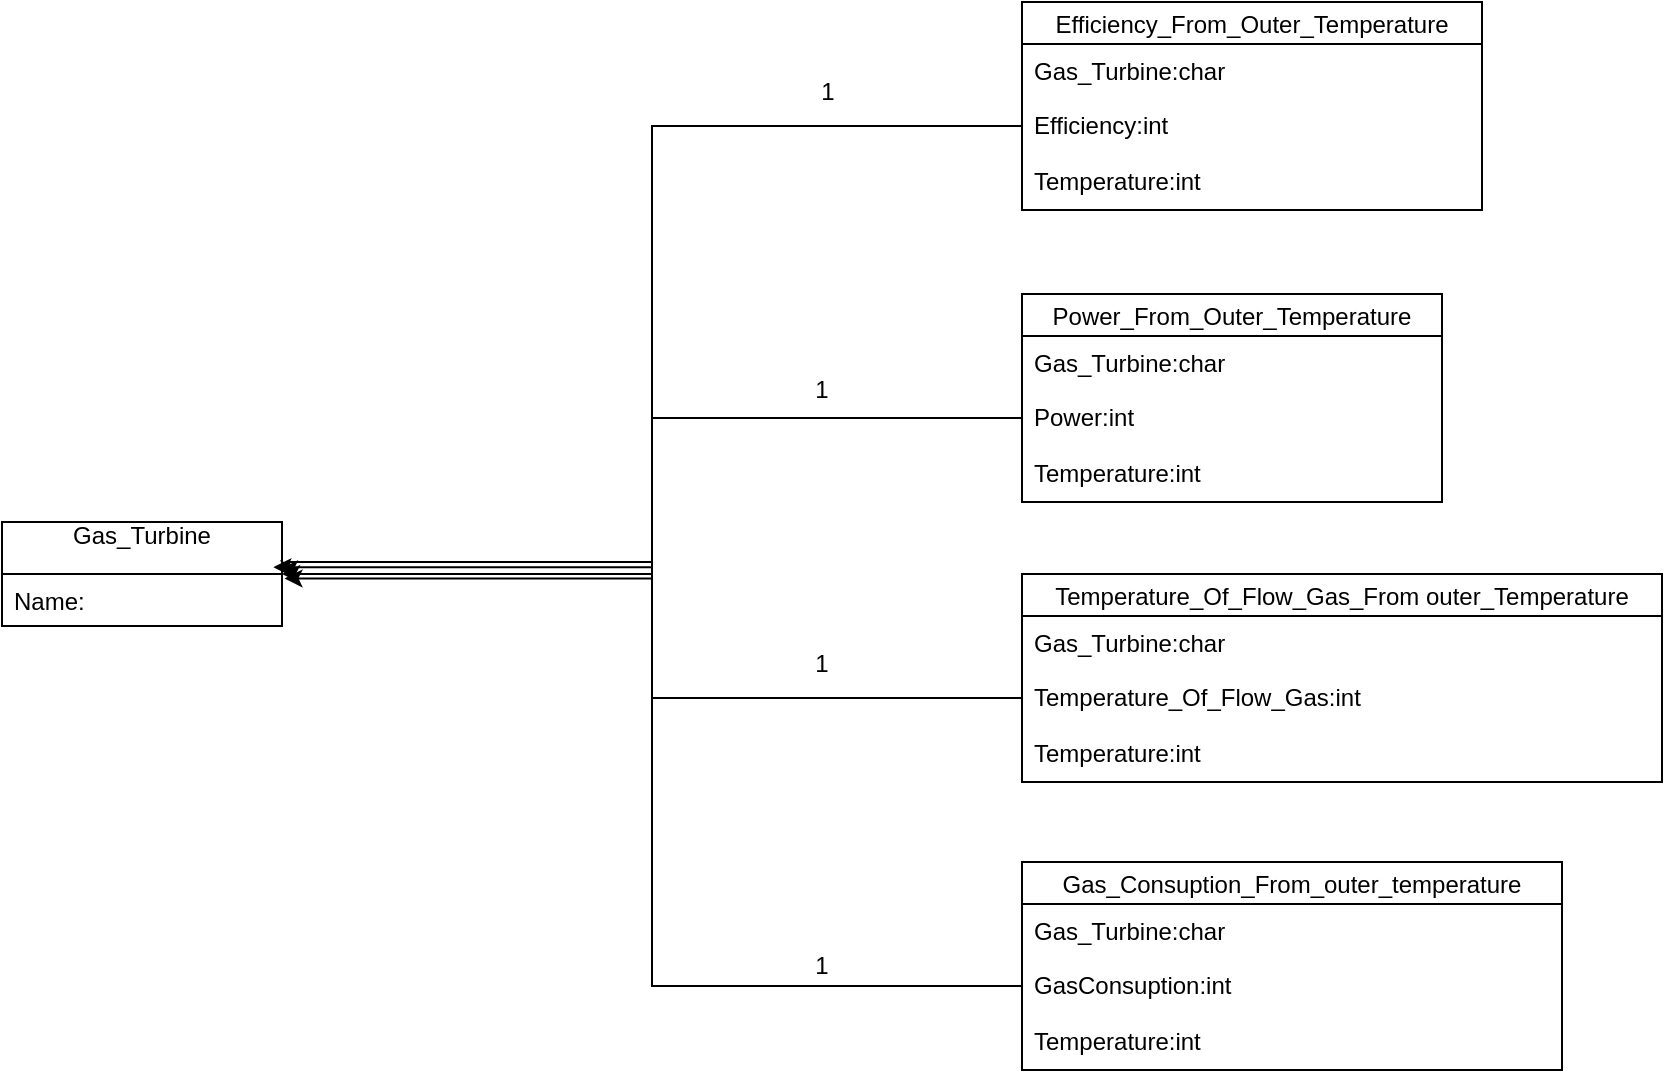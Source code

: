 <mxfile version="10.6.3" type="github"><diagram id="uWhqlcpCbd5OA3640mI4" name="Page-1"><mxGraphModel dx="1010" dy="539" grid="1" gridSize="10" guides="1" tooltips="1" connect="1" arrows="1" fold="1" page="1" pageScale="1" pageWidth="827" pageHeight="1169" math="0" shadow="0"><root><mxCell id="0"/><mxCell id="1" parent="0"/><mxCell id="PlYbOap8ayyVl5oF3rV2-79" value="Gas_Turbine&#10;" style="swimlane;fontStyle=0;childLayout=stackLayout;horizontal=1;startSize=26;fillColor=none;horizontalStack=0;resizeParent=1;resizeParentMax=0;resizeLast=0;collapsible=1;marginBottom=0;" parent="1" vertex="1"><mxGeometry x="20" y="280" width="140" height="52" as="geometry"/></mxCell><mxCell id="PlYbOap8ayyVl5oF3rV2-80" value="Name:" style="text;strokeColor=none;fillColor=none;align=left;verticalAlign=top;spacingLeft=4;spacingRight=4;overflow=hidden;rotatable=0;points=[[0,0.5],[1,0.5]];portConstraint=eastwest;" parent="PlYbOap8ayyVl5oF3rV2-79" vertex="1"><mxGeometry y="26" width="140" height="26" as="geometry"/></mxCell><mxCell id="PlYbOap8ayyVl5oF3rV2-83" value="Power_From_Outer_Temperature" style="swimlane;fontStyle=0;childLayout=stackLayout;horizontal=1;startSize=21;fillColor=none;horizontalStack=0;resizeParent=1;resizeParentMax=0;resizeLast=0;collapsible=1;marginBottom=0;" parent="1" vertex="1"><mxGeometry x="530" y="166" width="210" height="104" as="geometry"/></mxCell><mxCell id="PlYbOap8ayyVl5oF3rV2-84" value="Gas_Turbine:char" style="text;strokeColor=none;fillColor=none;align=left;verticalAlign=top;spacingLeft=4;spacingRight=4;overflow=hidden;rotatable=0;points=[[0,0.5],[1,0.5]];portConstraint=eastwest;" parent="PlYbOap8ayyVl5oF3rV2-83" vertex="1"><mxGeometry y="21" width="210" height="27" as="geometry"/></mxCell><mxCell id="PlYbOap8ayyVl5oF3rV2-86" value="Power:int" style="text;strokeColor=none;fillColor=none;align=left;verticalAlign=top;spacingLeft=4;spacingRight=4;overflow=hidden;rotatable=0;points=[[0,0.5],[1,0.5]];portConstraint=eastwest;" parent="PlYbOap8ayyVl5oF3rV2-83" vertex="1"><mxGeometry y="48" width="210" height="28" as="geometry"/></mxCell><mxCell id="PlYbOap8ayyVl5oF3rV2-91" value="Temperature:int" style="text;strokeColor=none;fillColor=none;align=left;verticalAlign=top;spacingLeft=4;spacingRight=4;overflow=hidden;rotatable=0;points=[[0,0.5],[1,0.5]];portConstraint=eastwest;" parent="PlYbOap8ayyVl5oF3rV2-83" vertex="1"><mxGeometry y="76" width="210" height="28" as="geometry"/></mxCell><mxCell id="PlYbOap8ayyVl5oF3rV2-92" value="Efficiency_From_Outer_Temperature" style="swimlane;fontStyle=0;childLayout=stackLayout;horizontal=1;startSize=21;fillColor=none;horizontalStack=0;resizeParent=1;resizeParentMax=0;resizeLast=0;collapsible=1;marginBottom=0;" parent="1" vertex="1"><mxGeometry x="530" y="20" width="230" height="104" as="geometry"/></mxCell><mxCell id="PlYbOap8ayyVl5oF3rV2-93" value="Gas_Turbine:char" style="text;strokeColor=none;fillColor=none;align=left;verticalAlign=top;spacingLeft=4;spacingRight=4;overflow=hidden;rotatable=0;points=[[0,0.5],[1,0.5]];portConstraint=eastwest;" parent="PlYbOap8ayyVl5oF3rV2-92" vertex="1"><mxGeometry y="21" width="230" height="27" as="geometry"/></mxCell><mxCell id="PlYbOap8ayyVl5oF3rV2-94" value="Efficiency:int&#10;&#10;" style="text;strokeColor=none;fillColor=none;align=left;verticalAlign=top;spacingLeft=4;spacingRight=4;overflow=hidden;rotatable=0;points=[[0,0.5],[1,0.5]];portConstraint=eastwest;" parent="PlYbOap8ayyVl5oF3rV2-92" vertex="1"><mxGeometry y="48" width="230" height="28" as="geometry"/></mxCell><mxCell id="PlYbOap8ayyVl5oF3rV2-95" value="Temperature:int" style="text;strokeColor=none;fillColor=none;align=left;verticalAlign=top;spacingLeft=4;spacingRight=4;overflow=hidden;rotatable=0;points=[[0,0.5],[1,0.5]];portConstraint=eastwest;" parent="PlYbOap8ayyVl5oF3rV2-92" vertex="1"><mxGeometry y="76" width="230" height="28" as="geometry"/></mxCell><mxCell id="PlYbOap8ayyVl5oF3rV2-96" value="Temperature_Of_Flow_Gas_From outer_Temperature" style="swimlane;fontStyle=0;childLayout=stackLayout;horizontal=1;startSize=21;fillColor=none;horizontalStack=0;resizeParent=1;resizeParentMax=0;resizeLast=0;collapsible=1;marginBottom=0;" parent="1" vertex="1"><mxGeometry x="530" y="306" width="320" height="104" as="geometry"/></mxCell><mxCell id="PlYbOap8ayyVl5oF3rV2-97" value="Gas_Turbine:char" style="text;strokeColor=none;fillColor=none;align=left;verticalAlign=top;spacingLeft=4;spacingRight=4;overflow=hidden;rotatable=0;points=[[0,0.5],[1,0.5]];portConstraint=eastwest;" parent="PlYbOap8ayyVl5oF3rV2-96" vertex="1"><mxGeometry y="21" width="320" height="27" as="geometry"/></mxCell><mxCell id="PlYbOap8ayyVl5oF3rV2-98" value="Temperature_Of_Flow_Gas:int" style="text;strokeColor=none;fillColor=none;align=left;verticalAlign=top;spacingLeft=4;spacingRight=4;overflow=hidden;rotatable=0;points=[[0,0.5],[1,0.5]];portConstraint=eastwest;" parent="PlYbOap8ayyVl5oF3rV2-96" vertex="1"><mxGeometry y="48" width="320" height="28" as="geometry"/></mxCell><mxCell id="PlYbOap8ayyVl5oF3rV2-99" value="Temperature:int" style="text;strokeColor=none;fillColor=none;align=left;verticalAlign=top;spacingLeft=4;spacingRight=4;overflow=hidden;rotatable=0;points=[[0,0.5],[1,0.5]];portConstraint=eastwest;" parent="PlYbOap8ayyVl5oF3rV2-96" vertex="1"><mxGeometry y="76" width="320" height="28" as="geometry"/></mxCell><mxCell id="PlYbOap8ayyVl5oF3rV2-102" value="Gas_Consuption_From_outer_temperature" style="swimlane;fontStyle=0;childLayout=stackLayout;horizontal=1;startSize=21;fillColor=none;horizontalStack=0;resizeParent=1;resizeParentMax=0;resizeLast=0;collapsible=1;marginBottom=0;" parent="1" vertex="1"><mxGeometry x="530" y="450" width="270" height="104" as="geometry"/></mxCell><mxCell id="PlYbOap8ayyVl5oF3rV2-103" value="Gas_Turbine:char" style="text;strokeColor=none;fillColor=none;align=left;verticalAlign=top;spacingLeft=4;spacingRight=4;overflow=hidden;rotatable=0;points=[[0,0.5],[1,0.5]];portConstraint=eastwest;" parent="PlYbOap8ayyVl5oF3rV2-102" vertex="1"><mxGeometry y="21" width="270" height="27" as="geometry"/></mxCell><mxCell id="PlYbOap8ayyVl5oF3rV2-104" value="GasConsuption:int" style="text;strokeColor=none;fillColor=none;align=left;verticalAlign=top;spacingLeft=4;spacingRight=4;overflow=hidden;rotatable=0;points=[[0,0.5],[1,0.5]];portConstraint=eastwest;" parent="PlYbOap8ayyVl5oF3rV2-102" vertex="1"><mxGeometry y="48" width="270" height="28" as="geometry"/></mxCell><mxCell id="PlYbOap8ayyVl5oF3rV2-105" value="Temperature:int&#10;&#10;" style="text;strokeColor=none;fillColor=none;align=left;verticalAlign=top;spacingLeft=4;spacingRight=4;overflow=hidden;rotatable=0;points=[[0,0.5],[1,0.5]];portConstraint=eastwest;" parent="PlYbOap8ayyVl5oF3rV2-102" vertex="1"><mxGeometry y="76" width="270" height="28" as="geometry"/></mxCell><mxCell id="PlYbOap8ayyVl5oF3rV2-106" style="edgeStyle=orthogonalEdgeStyle;rounded=0;orthogonalLoop=1;jettySize=auto;html=1;exitX=0;exitY=0.5;exitDx=0;exitDy=0;entryX=1;entryY=0.5;entryDx=0;entryDy=0;" parent="1" source="PlYbOap8ayyVl5oF3rV2-94" target="PlYbOap8ayyVl5oF3rV2-79" edge="1"><mxGeometry relative="1" as="geometry"/></mxCell><mxCell id="PlYbOap8ayyVl5oF3rV2-107" style="edgeStyle=orthogonalEdgeStyle;rounded=0;orthogonalLoop=1;jettySize=auto;html=1;exitX=0;exitY=0.5;exitDx=0;exitDy=0;entryX=1.009;entryY=0.085;entryDx=0;entryDy=0;entryPerimeter=0;" parent="1" source="PlYbOap8ayyVl5oF3rV2-86" target="PlYbOap8ayyVl5oF3rV2-80" edge="1"><mxGeometry relative="1" as="geometry"/></mxCell><mxCell id="PlYbOap8ayyVl5oF3rV2-108" style="edgeStyle=orthogonalEdgeStyle;rounded=0;orthogonalLoop=1;jettySize=auto;html=1;exitX=0;exitY=0.5;exitDx=0;exitDy=0;entryX=0.969;entryY=-0.131;entryDx=0;entryDy=0;entryPerimeter=0;" parent="1" source="PlYbOap8ayyVl5oF3rV2-98" target="PlYbOap8ayyVl5oF3rV2-80" edge="1"><mxGeometry relative="1" as="geometry"/></mxCell><mxCell id="PlYbOap8ayyVl5oF3rV2-109" style="edgeStyle=orthogonalEdgeStyle;rounded=0;orthogonalLoop=1;jettySize=auto;html=1;exitX=0;exitY=0.5;exitDx=0;exitDy=0;entryX=1.026;entryY=0.085;entryDx=0;entryDy=0;entryPerimeter=0;" parent="1" source="PlYbOap8ayyVl5oF3rV2-104" target="PlYbOap8ayyVl5oF3rV2-80" edge="1"><mxGeometry relative="1" as="geometry"><Array as="points"><mxPoint x="345" y="512"/><mxPoint x="345" y="300"/><mxPoint x="164" y="300"/></Array></mxGeometry></mxCell><mxCell id="PlYbOap8ayyVl5oF3rV2-112" value="1&lt;br&gt;" style="text;html=1;strokeColor=none;fillColor=none;align=center;verticalAlign=middle;whiteSpace=wrap;rounded=0;" parent="1" vertex="1"><mxGeometry x="410" y="340.5" width="40" height="20" as="geometry"/></mxCell><mxCell id="PlYbOap8ayyVl5oF3rV2-113" value="1&lt;br&gt;" style="text;html=1;strokeColor=none;fillColor=none;align=center;verticalAlign=middle;whiteSpace=wrap;rounded=0;" parent="1" vertex="1"><mxGeometry x="410" y="492" width="40" height="20" as="geometry"/></mxCell><mxCell id="PlYbOap8ayyVl5oF3rV2-114" value="1&lt;br&gt;" style="text;html=1;strokeColor=none;fillColor=none;align=center;verticalAlign=middle;whiteSpace=wrap;rounded=0;" parent="1" vertex="1"><mxGeometry x="410" y="204" width="40" height="20" as="geometry"/></mxCell><mxCell id="PlYbOap8ayyVl5oF3rV2-115" value="1&lt;br&gt;" style="text;html=1;strokeColor=none;fillColor=none;align=center;verticalAlign=middle;whiteSpace=wrap;rounded=0;" parent="1" vertex="1"><mxGeometry x="413" y="54.5" width="40" height="20" as="geometry"/></mxCell></root></mxGraphModel></diagram></mxfile>